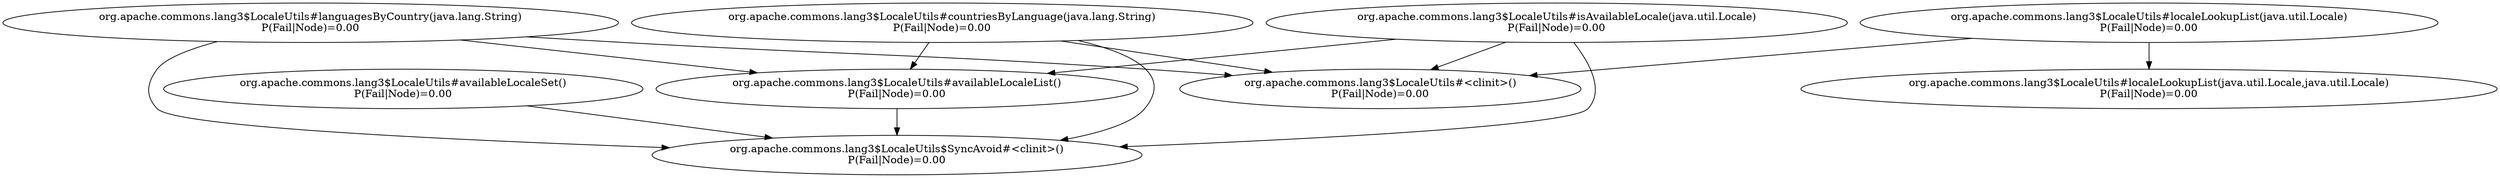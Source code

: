 digraph G {
  "org.apache.commons.lang3$LocaleUtils#countriesByLanguage(java.lang.String)" [label="org.apache.commons.lang3$LocaleUtils#countriesByLanguage(java.lang.String)\nP(Fail|Node)=0.00"];
  "org.apache.commons.lang3$LocaleUtils$SyncAvoid#<clinit>()" [label="org.apache.commons.lang3$LocaleUtils$SyncAvoid#<clinit>()\nP(Fail|Node)=0.00"];
  "org.apache.commons.lang3$LocaleUtils#<clinit>()" [label="org.apache.commons.lang3$LocaleUtils#<clinit>()\nP(Fail|Node)=0.00"];
  "org.apache.commons.lang3$LocaleUtils#availableLocaleList()" [label="org.apache.commons.lang3$LocaleUtils#availableLocaleList()\nP(Fail|Node)=0.00"];
  "org.apache.commons.lang3$LocaleUtils#availableLocaleSet()" [label="org.apache.commons.lang3$LocaleUtils#availableLocaleSet()\nP(Fail|Node)=0.00"];
  "org.apache.commons.lang3$LocaleUtils#isAvailableLocale(java.util.Locale)" [label="org.apache.commons.lang3$LocaleUtils#isAvailableLocale(java.util.Locale)\nP(Fail|Node)=0.00"];
  "org.apache.commons.lang3$LocaleUtils#languagesByCountry(java.lang.String)" [label="org.apache.commons.lang3$LocaleUtils#languagesByCountry(java.lang.String)\nP(Fail|Node)=0.00"];
  "org.apache.commons.lang3$LocaleUtils#localeLookupList(java.util.Locale)" [label="org.apache.commons.lang3$LocaleUtils#localeLookupList(java.util.Locale)\nP(Fail|Node)=0.00"];
  "org.apache.commons.lang3$LocaleUtils#localeLookupList(java.util.Locale,java.util.Locale)" [label="org.apache.commons.lang3$LocaleUtils#localeLookupList(java.util.Locale,java.util.Locale)\nP(Fail|Node)=0.00"];
  "org.apache.commons.lang3$LocaleUtils#countriesByLanguage(java.lang.String)" -> "org.apache.commons.lang3$LocaleUtils$SyncAvoid#<clinit>()";
  "org.apache.commons.lang3$LocaleUtils#countriesByLanguage(java.lang.String)" -> "org.apache.commons.lang3$LocaleUtils#<clinit>()";
  "org.apache.commons.lang3$LocaleUtils#countriesByLanguage(java.lang.String)" -> "org.apache.commons.lang3$LocaleUtils#availableLocaleList()";
  "org.apache.commons.lang3$LocaleUtils#availableLocaleList()" -> "org.apache.commons.lang3$LocaleUtils$SyncAvoid#<clinit>()";
  "org.apache.commons.lang3$LocaleUtils#availableLocaleSet()" -> "org.apache.commons.lang3$LocaleUtils$SyncAvoid#<clinit>()";
  "org.apache.commons.lang3$LocaleUtils#isAvailableLocale(java.util.Locale)" -> "org.apache.commons.lang3$LocaleUtils$SyncAvoid#<clinit>()";
  "org.apache.commons.lang3$LocaleUtils#isAvailableLocale(java.util.Locale)" -> "org.apache.commons.lang3$LocaleUtils#<clinit>()";
  "org.apache.commons.lang3$LocaleUtils#isAvailableLocale(java.util.Locale)" -> "org.apache.commons.lang3$LocaleUtils#availableLocaleList()";
  "org.apache.commons.lang3$LocaleUtils#languagesByCountry(java.lang.String)" -> "org.apache.commons.lang3$LocaleUtils$SyncAvoid#<clinit>()";
  "org.apache.commons.lang3$LocaleUtils#languagesByCountry(java.lang.String)" -> "org.apache.commons.lang3$LocaleUtils#<clinit>()";
  "org.apache.commons.lang3$LocaleUtils#languagesByCountry(java.lang.String)" -> "org.apache.commons.lang3$LocaleUtils#availableLocaleList()";
  "org.apache.commons.lang3$LocaleUtils#localeLookupList(java.util.Locale)" -> "org.apache.commons.lang3$LocaleUtils#<clinit>()";
  "org.apache.commons.lang3$LocaleUtils#localeLookupList(java.util.Locale)" -> "org.apache.commons.lang3$LocaleUtils#localeLookupList(java.util.Locale,java.util.Locale)";
}
